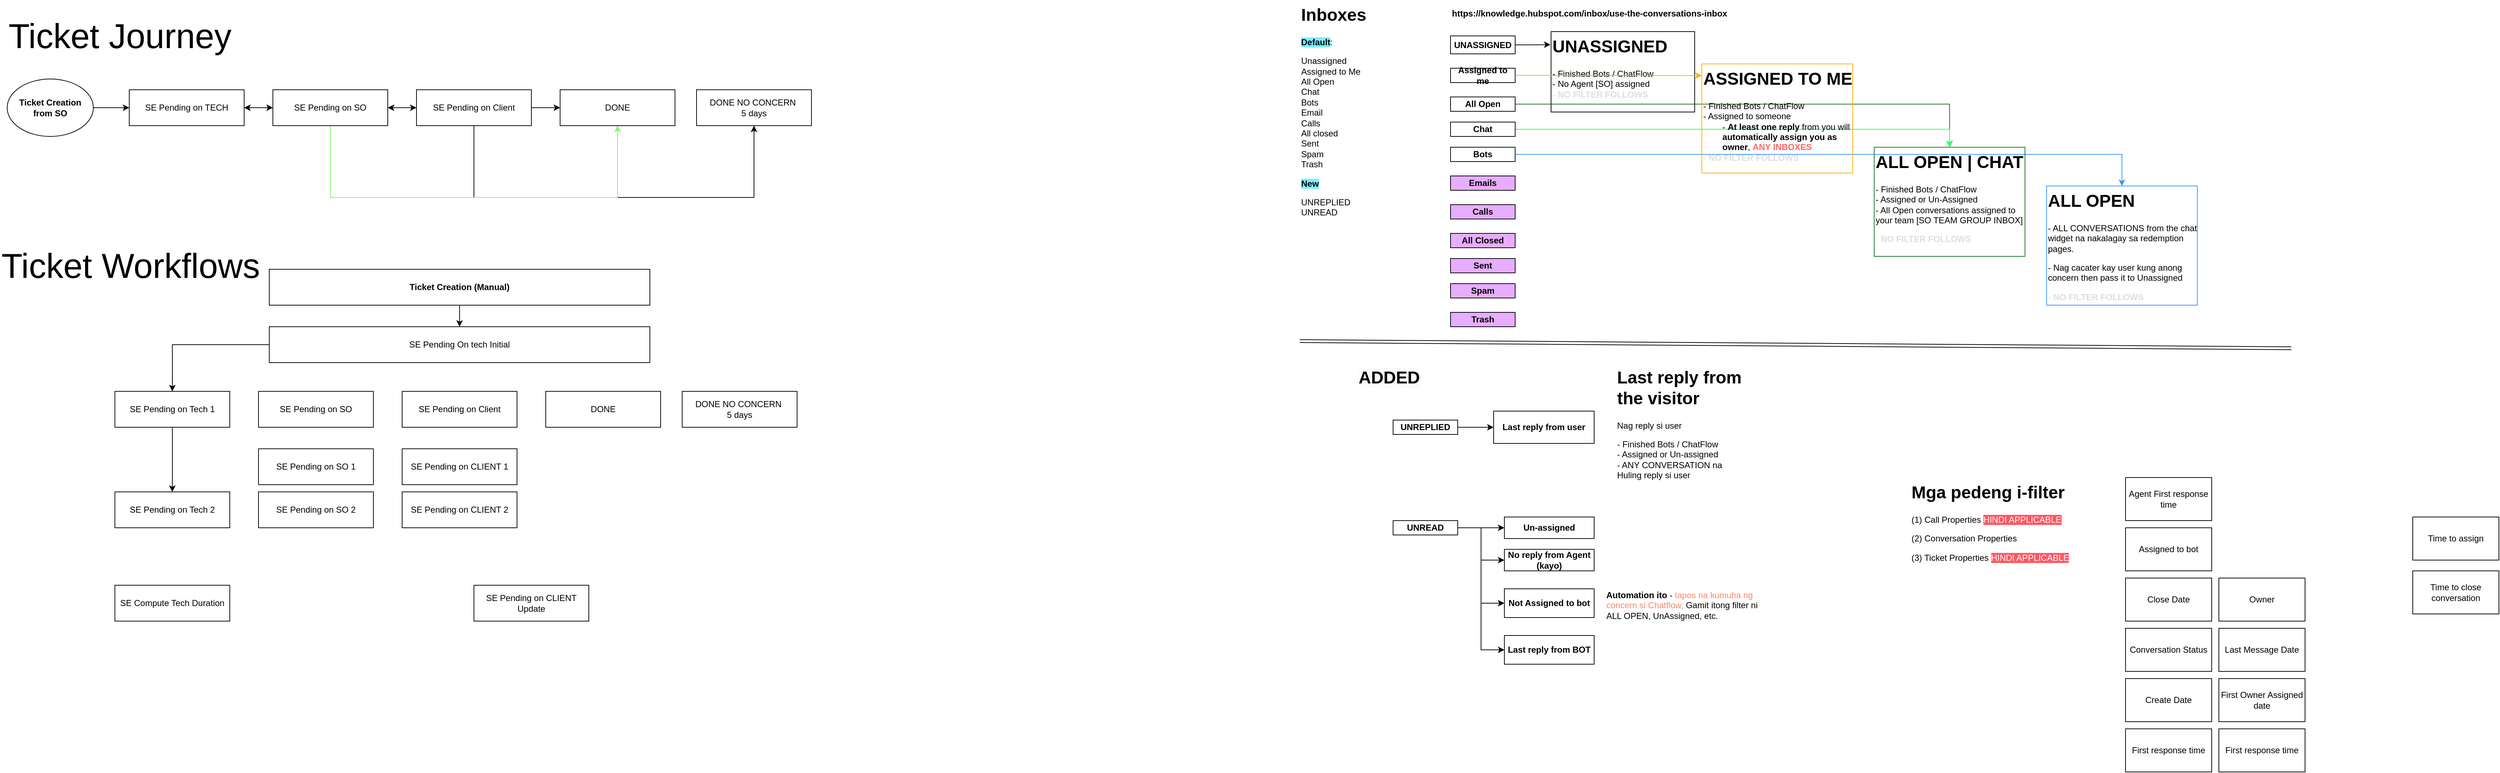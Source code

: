 <mxfile version="24.7.3" type="github">
  <diagram name="Page-1" id="JbbE1pCw-xAGmkVy2RNO">
    <mxGraphModel dx="3170" dy="987" grid="1" gridSize="10" guides="1" tooltips="1" connect="1" arrows="1" fold="1" page="1" pageScale="1" pageWidth="850" pageHeight="1100" math="0" shadow="0">
      <root>
        <mxCell id="0" />
        <mxCell id="1" parent="0" />
        <mxCell id="kpAV1-R5DHTqGjA8jZql-6" style="edgeStyle=orthogonalEdgeStyle;rounded=0;orthogonalLoop=1;jettySize=auto;html=1;" parent="1" source="kpAV1-R5DHTqGjA8jZql-1" edge="1">
          <mxGeometry relative="1" as="geometry">
            <mxPoint x="430" y="155" as="targetPoint" />
          </mxGeometry>
        </mxCell>
        <mxCell id="kpAV1-R5DHTqGjA8jZql-10" style="edgeStyle=orthogonalEdgeStyle;rounded=0;orthogonalLoop=1;jettySize=auto;html=1;entryX=0;entryY=0.5;entryDx=0;entryDy=0;" parent="1" source="kpAV1-R5DHTqGjA8jZql-1" target="kpAV1-R5DHTqGjA8jZql-8" edge="1">
          <mxGeometry relative="1" as="geometry" />
        </mxCell>
        <mxCell id="kpAV1-R5DHTqGjA8jZql-11" style="edgeStyle=orthogonalEdgeStyle;rounded=0;orthogonalLoop=1;jettySize=auto;html=1;entryX=0.5;entryY=1;entryDx=0;entryDy=0;" parent="1" source="kpAV1-R5DHTqGjA8jZql-1" target="kpAV1-R5DHTqGjA8jZql-9" edge="1">
          <mxGeometry relative="1" as="geometry">
            <Array as="points">
              <mxPoint x="550" y="280" />
              <mxPoint x="940" y="280" />
            </Array>
          </mxGeometry>
        </mxCell>
        <mxCell id="kpAV1-R5DHTqGjA8jZql-1" value="SE Pending on Client" style="rounded=0;whiteSpace=wrap;html=1;" parent="1" vertex="1">
          <mxGeometry x="470" y="130" width="160" height="50" as="geometry" />
        </mxCell>
        <mxCell id="kpAV1-R5DHTqGjA8jZql-4" style="edgeStyle=orthogonalEdgeStyle;rounded=0;orthogonalLoop=1;jettySize=auto;html=1;entryX=0;entryY=0.5;entryDx=0;entryDy=0;" parent="1" source="kpAV1-R5DHTqGjA8jZql-2" target="kpAV1-R5DHTqGjA8jZql-3" edge="1">
          <mxGeometry relative="1" as="geometry" />
        </mxCell>
        <mxCell id="kpAV1-R5DHTqGjA8jZql-2" value="SE Pending on TECH" style="rounded=0;whiteSpace=wrap;html=1;" parent="1" vertex="1">
          <mxGeometry x="70" y="130" width="160" height="50" as="geometry" />
        </mxCell>
        <mxCell id="kpAV1-R5DHTqGjA8jZql-5" style="edgeStyle=orthogonalEdgeStyle;rounded=0;orthogonalLoop=1;jettySize=auto;html=1;" parent="1" source="kpAV1-R5DHTqGjA8jZql-3" target="kpAV1-R5DHTqGjA8jZql-1" edge="1">
          <mxGeometry relative="1" as="geometry" />
        </mxCell>
        <mxCell id="kpAV1-R5DHTqGjA8jZql-7" style="edgeStyle=orthogonalEdgeStyle;rounded=0;orthogonalLoop=1;jettySize=auto;html=1;" parent="1" source="kpAV1-R5DHTqGjA8jZql-3" target="kpAV1-R5DHTqGjA8jZql-2" edge="1">
          <mxGeometry relative="1" as="geometry" />
        </mxCell>
        <mxCell id="kpAV1-R5DHTqGjA8jZql-12" style="edgeStyle=orthogonalEdgeStyle;rounded=0;orthogonalLoop=1;jettySize=auto;html=1;entryX=0.5;entryY=1;entryDx=0;entryDy=0;exitX=0.5;exitY=1;exitDx=0;exitDy=0;strokeColor=#76FF61;" parent="1" source="kpAV1-R5DHTqGjA8jZql-3" target="kpAV1-R5DHTqGjA8jZql-8" edge="1">
          <mxGeometry relative="1" as="geometry">
            <Array as="points">
              <mxPoint x="350" y="280" />
              <mxPoint x="750" y="280" />
            </Array>
          </mxGeometry>
        </mxCell>
        <mxCell id="kpAV1-R5DHTqGjA8jZql-3" value="SE Pending on SO" style="rounded=0;whiteSpace=wrap;html=1;" parent="1" vertex="1">
          <mxGeometry x="270" y="130" width="160" height="50" as="geometry" />
        </mxCell>
        <mxCell id="kpAV1-R5DHTqGjA8jZql-8" value="DONE" style="rounded=0;whiteSpace=wrap;html=1;" parent="1" vertex="1">
          <mxGeometry x="670" y="130" width="160" height="50" as="geometry" />
        </mxCell>
        <mxCell id="kpAV1-R5DHTqGjA8jZql-9" value="DONE NO CONCERN&amp;nbsp;&lt;div&gt;5 days&lt;/div&gt;" style="rounded=0;whiteSpace=wrap;html=1;" parent="1" vertex="1">
          <mxGeometry x="860" y="130" width="160" height="50" as="geometry" />
        </mxCell>
        <mxCell id="kpAV1-R5DHTqGjA8jZql-14" value="&lt;span style=&quot;font-size: 48px;&quot;&gt;Ticket Journey&lt;/span&gt;" style="text;html=1;align=left;verticalAlign=middle;whiteSpace=wrap;rounded=0;" parent="1" vertex="1">
          <mxGeometry x="-100" y="10" width="460" height="90" as="geometry" />
        </mxCell>
        <mxCell id="kpAV1-R5DHTqGjA8jZql-16" style="edgeStyle=orthogonalEdgeStyle;rounded=0;orthogonalLoop=1;jettySize=auto;html=1;entryX=0;entryY=0.5;entryDx=0;entryDy=0;" parent="1" source="kpAV1-R5DHTqGjA8jZql-15" target="kpAV1-R5DHTqGjA8jZql-2" edge="1">
          <mxGeometry relative="1" as="geometry" />
        </mxCell>
        <mxCell id="kpAV1-R5DHTqGjA8jZql-15" value="Ticket Creation&lt;div&gt;from SO&lt;/div&gt;" style="ellipse;whiteSpace=wrap;html=1;fontStyle=1" parent="1" vertex="1">
          <mxGeometry x="-100" y="115" width="120" height="80" as="geometry" />
        </mxCell>
        <mxCell id="kpAV1-R5DHTqGjA8jZql-17" value="SE Pending on Client" style="rounded=0;whiteSpace=wrap;html=1;" parent="1" vertex="1">
          <mxGeometry x="450" y="550" width="160" height="50" as="geometry" />
        </mxCell>
        <mxCell id="kpAV1-R5DHTqGjA8jZql-19" value="SE Pending on SO" style="rounded=0;whiteSpace=wrap;html=1;" parent="1" vertex="1">
          <mxGeometry x="250" y="550" width="160" height="50" as="geometry" />
        </mxCell>
        <mxCell id="kpAV1-R5DHTqGjA8jZql-20" value="DONE" style="rounded=0;whiteSpace=wrap;html=1;" parent="1" vertex="1">
          <mxGeometry x="650" y="550" width="160" height="50" as="geometry" />
        </mxCell>
        <mxCell id="kpAV1-R5DHTqGjA8jZql-21" value="DONE NO CONCERN&amp;nbsp;&lt;div&gt;5 days&lt;/div&gt;" style="rounded=0;whiteSpace=wrap;html=1;" parent="1" vertex="1">
          <mxGeometry x="840" y="550" width="160" height="50" as="geometry" />
        </mxCell>
        <mxCell id="kpAV1-R5DHTqGjA8jZql-23" value="&lt;span style=&quot;font-size: 48px;&quot;&gt;Ticket Workflows&lt;/span&gt;" style="text;html=1;align=left;verticalAlign=middle;whiteSpace=wrap;rounded=0;" parent="1" vertex="1">
          <mxGeometry x="-110" y="330" width="460" height="90" as="geometry" />
        </mxCell>
        <mxCell id="kpAV1-R5DHTqGjA8jZql-25" style="edgeStyle=orthogonalEdgeStyle;rounded=0;orthogonalLoop=1;jettySize=auto;html=1;entryX=0.5;entryY=0;entryDx=0;entryDy=0;" parent="1" source="kpAV1-R5DHTqGjA8jZql-24" target="kpAV1-R5DHTqGjA8jZql-29" edge="1">
          <mxGeometry relative="1" as="geometry">
            <mxPoint x="130" y="550" as="targetPoint" />
          </mxGeometry>
        </mxCell>
        <mxCell id="kpAV1-R5DHTqGjA8jZql-24" value="SE Pending On tech Initial" style="rounded=0;whiteSpace=wrap;html=1;" parent="1" vertex="1">
          <mxGeometry x="265" y="460" width="530" height="50" as="geometry" />
        </mxCell>
        <mxCell id="kpAV1-R5DHTqGjA8jZql-27" style="edgeStyle=orthogonalEdgeStyle;rounded=0;orthogonalLoop=1;jettySize=auto;html=1;" parent="1" source="kpAV1-R5DHTqGjA8jZql-26" target="kpAV1-R5DHTqGjA8jZql-24" edge="1">
          <mxGeometry relative="1" as="geometry" />
        </mxCell>
        <mxCell id="kpAV1-R5DHTqGjA8jZql-26" value="Ticket Creation (Manual)" style="rounded=0;whiteSpace=wrap;html=1;fontStyle=1" parent="1" vertex="1">
          <mxGeometry x="265" y="380" width="530" height="50" as="geometry" />
        </mxCell>
        <mxCell id="kpAV1-R5DHTqGjA8jZql-28" value="SE Compute Tech Duration" style="rounded=0;whiteSpace=wrap;html=1;" parent="1" vertex="1">
          <mxGeometry x="50" y="820" width="160" height="50" as="geometry" />
        </mxCell>
        <mxCell id="kpAV1-R5DHTqGjA8jZql-36" style="edgeStyle=orthogonalEdgeStyle;rounded=0;orthogonalLoop=1;jettySize=auto;html=1;entryX=0.5;entryY=0;entryDx=0;entryDy=0;" parent="1" source="kpAV1-R5DHTqGjA8jZql-29" target="kpAV1-R5DHTqGjA8jZql-30" edge="1">
          <mxGeometry relative="1" as="geometry" />
        </mxCell>
        <mxCell id="kpAV1-R5DHTqGjA8jZql-29" value="SE Pending on Tech 1" style="rounded=0;whiteSpace=wrap;html=1;" parent="1" vertex="1">
          <mxGeometry x="50" y="550" width="160" height="50" as="geometry" />
        </mxCell>
        <mxCell id="kpAV1-R5DHTqGjA8jZql-30" value="SE Pending on Tech 2" style="rounded=0;whiteSpace=wrap;html=1;" parent="1" vertex="1">
          <mxGeometry x="50" y="690" width="160" height="50" as="geometry" />
        </mxCell>
        <mxCell id="kpAV1-R5DHTqGjA8jZql-31" value="SE Pending on SO 1" style="rounded=0;whiteSpace=wrap;html=1;" parent="1" vertex="1">
          <mxGeometry x="250" y="630" width="160" height="50" as="geometry" />
        </mxCell>
        <mxCell id="kpAV1-R5DHTqGjA8jZql-32" value="SE Pending on SO 2" style="rounded=0;whiteSpace=wrap;html=1;" parent="1" vertex="1">
          <mxGeometry x="250" y="690" width="160" height="50" as="geometry" />
        </mxCell>
        <mxCell id="kpAV1-R5DHTqGjA8jZql-33" value="SE Pending on CLIENT 1" style="rounded=0;whiteSpace=wrap;html=1;" parent="1" vertex="1">
          <mxGeometry x="450" y="630" width="160" height="50" as="geometry" />
        </mxCell>
        <mxCell id="kpAV1-R5DHTqGjA8jZql-34" value="SE Pending on CLIENT 2" style="rounded=0;whiteSpace=wrap;html=1;" parent="1" vertex="1">
          <mxGeometry x="450" y="690" width="160" height="50" as="geometry" />
        </mxCell>
        <mxCell id="kpAV1-R5DHTqGjA8jZql-35" value="SE Pending on CLIENT Update" style="rounded=0;whiteSpace=wrap;html=1;" parent="1" vertex="1">
          <mxGeometry x="550" y="820" width="160" height="50" as="geometry" />
        </mxCell>
        <mxCell id="uVT6m7janbxlS1u9wopa-1" value="&lt;h1 style=&quot;margin-top: 0px;&quot;&gt;Inboxes&lt;/h1&gt;&lt;p&gt;&lt;b style=&quot;background-color: rgb(122, 242, 255);&quot;&gt;Default&lt;/b&gt;:&lt;/p&gt;&lt;p&gt;Unassigned&lt;br&gt;&lt;span style=&quot;background-color: initial;&quot;&gt;Assigned to Me&lt;br&gt;&lt;/span&gt;&lt;span style=&quot;background-color: initial;&quot;&gt;All Open&lt;br&gt;&lt;/span&gt;&lt;span style=&quot;background-color: initial;&quot;&gt;Chat&lt;br&gt;&lt;/span&gt;&lt;span style=&quot;background-color: initial;&quot;&gt;Bots&lt;br&gt;Email&lt;br&gt;Calls&lt;br&gt;All closed&lt;br&gt;Sent&lt;br&gt;Spam&lt;br&gt;Trash&lt;/span&gt;&lt;/p&gt;&lt;p&gt;&lt;b style=&quot;background-color: rgb(122, 242, 255);&quot;&gt;New&lt;/b&gt;&lt;/p&gt;&lt;p&gt;&lt;span style=&quot;background-color: initial;&quot;&gt;UNREPLIED&lt;br&gt;&lt;/span&gt;&lt;span style=&quot;background-color: initial;&quot;&gt;UNREAD&lt;/span&gt;&lt;/p&gt;&lt;p&gt;&lt;br&gt;&lt;/p&gt;" style="text;html=1;whiteSpace=wrap;overflow=hidden;rounded=0;" vertex="1" parent="1">
          <mxGeometry x="1700" y="5" width="130" height="330" as="geometry" />
        </mxCell>
        <mxCell id="uVT6m7janbxlS1u9wopa-3" value="UNASSIGNED" style="rounded=0;whiteSpace=wrap;html=1;fontStyle=1" vertex="1" parent="1">
          <mxGeometry x="1910" y="55" width="90" height="25" as="geometry" />
        </mxCell>
        <mxCell id="uVT6m7janbxlS1u9wopa-4" value="Assigned to me" style="rounded=0;whiteSpace=wrap;html=1;fontStyle=1" vertex="1" parent="1">
          <mxGeometry x="1910" y="100" width="90" height="20" as="geometry" />
        </mxCell>
        <mxCell id="uVT6m7janbxlS1u9wopa-22" style="edgeStyle=orthogonalEdgeStyle;rounded=0;orthogonalLoop=1;jettySize=auto;html=1;strokeColor=#18732A;" edge="1" parent="1" source="uVT6m7janbxlS1u9wopa-5" target="uVT6m7janbxlS1u9wopa-21">
          <mxGeometry relative="1" as="geometry" />
        </mxCell>
        <mxCell id="uVT6m7janbxlS1u9wopa-5" value="All Open" style="rounded=0;whiteSpace=wrap;html=1;fontStyle=1" vertex="1" parent="1">
          <mxGeometry x="1910" y="140" width="90" height="20" as="geometry" />
        </mxCell>
        <mxCell id="uVT6m7janbxlS1u9wopa-23" style="edgeStyle=orthogonalEdgeStyle;rounded=0;orthogonalLoop=1;jettySize=auto;html=1;entryX=0.5;entryY=0;entryDx=0;entryDy=0;strokeColor=#2BFF6B;" edge="1" parent="1" source="uVT6m7janbxlS1u9wopa-6" target="uVT6m7janbxlS1u9wopa-21">
          <mxGeometry relative="1" as="geometry" />
        </mxCell>
        <mxCell id="uVT6m7janbxlS1u9wopa-6" value="Chat" style="rounded=0;whiteSpace=wrap;html=1;fontStyle=1" vertex="1" parent="1">
          <mxGeometry x="1910" y="175" width="90" height="20" as="geometry" />
        </mxCell>
        <mxCell id="uVT6m7janbxlS1u9wopa-7" value="&lt;h1 style=&quot;margin-top: 0px;&quot;&gt;UNASSIGNED&lt;/h1&gt;&lt;p&gt;- Finished Bots / ChatFlow&lt;br&gt;- No Agent [SO] assigned&lt;br&gt;&lt;font color=&quot;#dedede&quot;&gt;- &lt;b&gt;NO FILTER FOLLOWS&lt;/b&gt;&lt;/font&gt;&lt;/p&gt;&lt;p&gt;&lt;br&gt;&lt;/p&gt;" style="text;html=1;whiteSpace=wrap;overflow=hidden;rounded=0;strokeColor=#000000;" vertex="1" parent="1">
          <mxGeometry x="2050" y="49" width="200" height="112" as="geometry" />
        </mxCell>
        <mxCell id="uVT6m7janbxlS1u9wopa-9" style="edgeStyle=orthogonalEdgeStyle;rounded=0;orthogonalLoop=1;jettySize=auto;html=1;entryX=-0.004;entryY=0.162;entryDx=0;entryDy=0;entryPerimeter=0;" edge="1" parent="1" source="uVT6m7janbxlS1u9wopa-3" target="uVT6m7janbxlS1u9wopa-7">
          <mxGeometry relative="1" as="geometry" />
        </mxCell>
        <mxCell id="uVT6m7janbxlS1u9wopa-25" style="edgeStyle=orthogonalEdgeStyle;rounded=0;orthogonalLoop=1;jettySize=auto;html=1;entryX=0.5;entryY=0;entryDx=0;entryDy=0;strokeColor=#3694FF;" edge="1" parent="1" source="uVT6m7janbxlS1u9wopa-10" target="uVT6m7janbxlS1u9wopa-24">
          <mxGeometry relative="1" as="geometry" />
        </mxCell>
        <mxCell id="uVT6m7janbxlS1u9wopa-10" value="Bots" style="rounded=0;whiteSpace=wrap;html=1;fontStyle=1" vertex="1" parent="1">
          <mxGeometry x="1910" y="210" width="90" height="20" as="geometry" />
        </mxCell>
        <mxCell id="uVT6m7janbxlS1u9wopa-11" value="Emails" style="rounded=0;whiteSpace=wrap;html=1;fontStyle=1;fillColor=#E7ADFF;" vertex="1" parent="1">
          <mxGeometry x="1910" y="250" width="90" height="20" as="geometry" />
        </mxCell>
        <mxCell id="uVT6m7janbxlS1u9wopa-12" value="Calls" style="rounded=0;whiteSpace=wrap;html=1;fontStyle=1;fillColor=#E7ADFF;" vertex="1" parent="1">
          <mxGeometry x="1910" y="290" width="90" height="20" as="geometry" />
        </mxCell>
        <mxCell id="uVT6m7janbxlS1u9wopa-13" value="All Closed" style="rounded=0;whiteSpace=wrap;html=1;fontStyle=1;fillColor=#E7ADFF;" vertex="1" parent="1">
          <mxGeometry x="1910" y="330" width="90" height="20" as="geometry" />
        </mxCell>
        <mxCell id="uVT6m7janbxlS1u9wopa-14" value="Sent" style="rounded=0;whiteSpace=wrap;html=1;fontStyle=1;fillColor=#E7ADFF;" vertex="1" parent="1">
          <mxGeometry x="1910" y="365" width="90" height="20" as="geometry" />
        </mxCell>
        <mxCell id="uVT6m7janbxlS1u9wopa-15" value="Spam" style="rounded=0;whiteSpace=wrap;html=1;fontStyle=1;fillColor=#E7ADFF;" vertex="1" parent="1">
          <mxGeometry x="1910" y="400" width="90" height="20" as="geometry" />
        </mxCell>
        <mxCell id="uVT6m7janbxlS1u9wopa-16" value="Trash" style="rounded=0;whiteSpace=wrap;html=1;fontStyle=1;fillColor=#E7ADFF;" vertex="1" parent="1">
          <mxGeometry x="1910" y="440" width="90" height="20" as="geometry" />
        </mxCell>
        <UserObject label="https://knowledge.hubspot.com/inbox/use-the-conversations-inbox" link="https://knowledge.hubspot.com/inbox/use-the-conversations-inbox" id="uVT6m7janbxlS1u9wopa-17">
          <mxCell style="text;whiteSpace=wrap;fontStyle=1" vertex="1" parent="1">
            <mxGeometry x="1910" y="10" width="390" height="20" as="geometry" />
          </mxCell>
        </UserObject>
        <mxCell id="uVT6m7janbxlS1u9wopa-18" value="&lt;h1 style=&quot;margin-top: 0px;&quot;&gt;ASSIGNED TO ME&lt;/h1&gt;&lt;p&gt;- Finished Bots / ChatFlow&lt;br&gt;- Assigned to someone&lt;br&gt;&lt;span style=&quot;white-space: pre;&quot;&gt;&#x9;&lt;/span&gt;- &lt;b&gt;At least one reply&lt;/b&gt; from you will &lt;span style=&quot;white-space: pre;&quot;&gt;&#x9;&lt;/span&gt;&lt;b&gt;automatically assign you as &lt;span style=&quot;white-space: pre;&quot;&gt;&#x9;&lt;/span&gt;owner&lt;/b&gt;, &lt;b&gt;&lt;font color=&quot;#ff6666&quot;&gt;ANY INBOXES&lt;/font&gt;&lt;/b&gt;&lt;br&gt;&lt;span style=&quot;color: rgb(222, 222, 222); background-color: initial;&quot;&gt;-&amp;nbsp;&lt;/span&gt;&lt;b style=&quot;color: rgb(222, 222, 222); background-color: initial;&quot;&gt;NO FILTER FOLLOWS&lt;/b&gt;&lt;br&gt;&lt;/p&gt;&lt;p&gt;&lt;br&gt;&lt;/p&gt;" style="text;html=1;whiteSpace=wrap;overflow=hidden;rounded=0;strokeColor=#FFAF0F;" vertex="1" parent="1">
          <mxGeometry x="2260" y="94" width="210" height="152" as="geometry" />
        </mxCell>
        <mxCell id="uVT6m7janbxlS1u9wopa-19" style="edgeStyle=orthogonalEdgeStyle;rounded=0;orthogonalLoop=1;jettySize=auto;html=1;entryX=0;entryY=0.107;entryDx=0;entryDy=0;entryPerimeter=0;strokeColor=#FFAF0F;" edge="1" parent="1" source="uVT6m7janbxlS1u9wopa-4" target="uVT6m7janbxlS1u9wopa-18">
          <mxGeometry relative="1" as="geometry" />
        </mxCell>
        <mxCell id="uVT6m7janbxlS1u9wopa-21" value="&lt;h1 style=&quot;margin-top: 0px;&quot;&gt;ALL OPEN | CHAT&lt;/h1&gt;&lt;p&gt;- Finished Bots / ChatFlow&lt;br&gt;- Assigned or Un-Assigned&lt;br&gt;- All Open conversations assigned to your team [SO TEAM GROUP INBOX]&lt;/p&gt;&lt;p&gt;&lt;span style=&quot;color: rgb(222, 222, 222); background-color: initial;&quot;&gt;-&amp;nbsp;&lt;/span&gt;&lt;b style=&quot;color: rgb(222, 222, 222); background-color: initial;&quot;&gt;NO FILTER FOLLOWS&lt;/b&gt;&lt;br&gt;&lt;/p&gt;&lt;p&gt;&lt;br&gt;&lt;/p&gt;" style="text;html=1;whiteSpace=wrap;overflow=hidden;rounded=0;strokeColor=#18732A;" vertex="1" parent="1">
          <mxGeometry x="2500" y="210" width="210" height="152" as="geometry" />
        </mxCell>
        <mxCell id="uVT6m7janbxlS1u9wopa-24" value="&lt;h1 style=&quot;margin-top: 0px;&quot;&gt;ALL OPEN&lt;/h1&gt;&lt;p&gt;- ALL CONVERSATIONS from the chat widget na nakalagay sa redemption pages.&lt;/p&gt;&lt;p&gt;- Nag cacater kay user kung anong concern then pass it to Unassigned&lt;/p&gt;&lt;p&gt;&lt;span style=&quot;color: rgb(222, 222, 222); background-color: initial;&quot;&gt;-&amp;nbsp;&lt;/span&gt;&lt;b style=&quot;color: rgb(222, 222, 222); background-color: initial;&quot;&gt;NO FILTER FOLLOWS&lt;/b&gt;&lt;br&gt;&lt;/p&gt;&lt;p&gt;&lt;br&gt;&lt;/p&gt;" style="text;html=1;whiteSpace=wrap;overflow=hidden;rounded=0;strokeColor=#3694FF;" vertex="1" parent="1">
          <mxGeometry x="2740" y="264" width="210" height="166" as="geometry" />
        </mxCell>
        <mxCell id="uVT6m7janbxlS1u9wopa-39" value="" style="edgeStyle=orthogonalEdgeStyle;rounded=0;orthogonalLoop=1;jettySize=auto;html=1;" edge="1" parent="1" source="uVT6m7janbxlS1u9wopa-26" target="uVT6m7janbxlS1u9wopa-38">
          <mxGeometry relative="1" as="geometry" />
        </mxCell>
        <mxCell id="uVT6m7janbxlS1u9wopa-41" value="" style="edgeStyle=orthogonalEdgeStyle;rounded=0;orthogonalLoop=1;jettySize=auto;html=1;entryX=0;entryY=0.5;entryDx=0;entryDy=0;" edge="1" parent="1" source="uVT6m7janbxlS1u9wopa-26" target="uVT6m7janbxlS1u9wopa-40">
          <mxGeometry relative="1" as="geometry" />
        </mxCell>
        <mxCell id="uVT6m7janbxlS1u9wopa-48" value="" style="edgeStyle=orthogonalEdgeStyle;rounded=0;orthogonalLoop=1;jettySize=auto;html=1;entryX=0;entryY=0.5;entryDx=0;entryDy=0;" edge="1" parent="1" source="uVT6m7janbxlS1u9wopa-26" target="uVT6m7janbxlS1u9wopa-47">
          <mxGeometry relative="1" as="geometry" />
        </mxCell>
        <mxCell id="uVT6m7janbxlS1u9wopa-55" style="edgeStyle=orthogonalEdgeStyle;rounded=0;orthogonalLoop=1;jettySize=auto;html=1;entryX=0;entryY=0.5;entryDx=0;entryDy=0;" edge="1" parent="1" source="uVT6m7janbxlS1u9wopa-26" target="uVT6m7janbxlS1u9wopa-54">
          <mxGeometry relative="1" as="geometry" />
        </mxCell>
        <mxCell id="uVT6m7janbxlS1u9wopa-26" value="UNREAD" style="rounded=0;whiteSpace=wrap;html=1;fontStyle=1" vertex="1" parent="1">
          <mxGeometry x="1830" y="730" width="90" height="20" as="geometry" />
        </mxCell>
        <mxCell id="uVT6m7janbxlS1u9wopa-35" value="" style="edgeStyle=orthogonalEdgeStyle;rounded=0;orthogonalLoop=1;jettySize=auto;html=1;entryX=0;entryY=0.5;entryDx=0;entryDy=0;" edge="1" parent="1" source="uVT6m7janbxlS1u9wopa-27" target="uVT6m7janbxlS1u9wopa-34">
          <mxGeometry relative="1" as="geometry" />
        </mxCell>
        <mxCell id="uVT6m7janbxlS1u9wopa-27" value="UNREPLIED" style="rounded=0;whiteSpace=wrap;html=1;fontStyle=1" vertex="1" parent="1">
          <mxGeometry x="1830" y="590" width="90" height="20" as="geometry" />
        </mxCell>
        <mxCell id="uVT6m7janbxlS1u9wopa-29" value="&lt;h1 style=&quot;forced-color-adjust: none; color: rgb(0, 0, 0); font-family: Helvetica; font-style: normal; font-variant-ligatures: normal; font-variant-caps: normal; letter-spacing: normal; orphans: 2; text-align: left; text-indent: 0px; text-transform: none; widows: 2; word-spacing: 0px; -webkit-text-stroke-width: 0px; white-space: normal; background-color: rgb(251, 251, 251); text-decoration-thickness: initial; text-decoration-style: initial; text-decoration-color: initial; margin-top: 0px;&quot;&gt;ADDED&lt;/h1&gt;" style="text;whiteSpace=wrap;html=1;" vertex="1" parent="1">
          <mxGeometry x="1780" y="510" width="150" height="70" as="geometry" />
        </mxCell>
        <mxCell id="uVT6m7janbxlS1u9wopa-30" value="" style="shape=link;html=1;rounded=0;" edge="1" parent="1">
          <mxGeometry width="100" relative="1" as="geometry">
            <mxPoint x="1700" y="480" as="sourcePoint" />
            <mxPoint x="3080.889" y="490" as="targetPoint" />
          </mxGeometry>
        </mxCell>
        <mxCell id="uVT6m7janbxlS1u9wopa-34" value="Last reply from user" style="whiteSpace=wrap;html=1;rounded=0;fontStyle=1;" vertex="1" parent="1">
          <mxGeometry x="1970" y="577.5" width="140" height="45" as="geometry" />
        </mxCell>
        <mxCell id="uVT6m7janbxlS1u9wopa-36" value="&lt;h1 style=&quot;margin-top: 0px;&quot;&gt;Last reply from the visitor&lt;/h1&gt;&lt;p&gt;Nag reply si user&lt;/p&gt;&lt;p&gt;-&amp;nbsp;&lt;span style=&quot;background-color: initial;&quot;&gt;Finished Bots / ChatFlow&lt;br&gt;&lt;/span&gt;&lt;span style=&quot;background-color: initial;&quot;&gt;- Assigned or Un-assigned&lt;br&gt;- ANY CONVERSATION na Huling reply si user&lt;/span&gt;&lt;/p&gt;" style="text;html=1;whiteSpace=wrap;overflow=hidden;rounded=0;" vertex="1" parent="1">
          <mxGeometry x="2140" y="510" width="180" height="170" as="geometry" />
        </mxCell>
        <mxCell id="uVT6m7janbxlS1u9wopa-38" value="Un-assigned" style="whiteSpace=wrap;html=1;rounded=0;fontStyle=1;" vertex="1" parent="1">
          <mxGeometry x="1985" y="725" width="125" height="30" as="geometry" />
        </mxCell>
        <mxCell id="uVT6m7janbxlS1u9wopa-40" value="No reply from Agent (kayo)" style="whiteSpace=wrap;html=1;rounded=0;fontStyle=1;" vertex="1" parent="1">
          <mxGeometry x="1985" y="770" width="125" height="30" as="geometry" />
        </mxCell>
        <mxCell id="uVT6m7janbxlS1u9wopa-47" value="Not Assigned to bot" style="whiteSpace=wrap;html=1;rounded=0;fontStyle=1;" vertex="1" parent="1">
          <mxGeometry x="1985" y="825" width="125" height="40" as="geometry" />
        </mxCell>
        <mxCell id="uVT6m7janbxlS1u9wopa-53" value="&lt;h1 style=&quot;margin-top: 0px;&quot;&gt;&lt;br&gt;&lt;/h1&gt;&lt;p&gt;&lt;span style=&quot;background-color: initial;&quot;&gt;&lt;b&gt;Automation ito &lt;/b&gt;- &lt;font color=&quot;#ff8769&quot;&gt;tapos na kumuha ng concern si Chatflow,&lt;/font&gt; Gamit itong filter ni ALL OPEN, UnAssigned, etc.&lt;/span&gt;&lt;/p&gt;" style="text;html=1;whiteSpace=wrap;overflow=hidden;rounded=0;" vertex="1" parent="1">
          <mxGeometry x="2125" y="775" width="215" height="95" as="geometry" />
        </mxCell>
        <mxCell id="uVT6m7janbxlS1u9wopa-54" value="Last reply from BOT" style="whiteSpace=wrap;html=1;rounded=0;fontStyle=1;" vertex="1" parent="1">
          <mxGeometry x="1985" y="890" width="125" height="40" as="geometry" />
        </mxCell>
        <mxCell id="uVT6m7janbxlS1u9wopa-58" value="&lt;h1 style=&quot;margin-top: 0px;&quot;&gt;Mga pedeng i-filter&lt;/h1&gt;&lt;p&gt;(1) Call Properties &lt;span style=&quot;background-color: rgb(255, 87, 98);&quot;&gt;&lt;font color=&quot;#ffffff&quot;&gt;HINDI APPLICABLE&lt;/font&gt;&lt;/span&gt;&lt;/p&gt;&lt;p&gt;(2) Conversation Properties&lt;/p&gt;&lt;p&gt;(3) Ticket Properties&amp;nbsp;&lt;span style=&quot;background-color: rgb(255, 87, 98); color: rgb(255, 255, 255);&quot;&gt;HINDI APPLICABLE&lt;/span&gt;&lt;/p&gt;" style="text;html=1;whiteSpace=wrap;overflow=hidden;rounded=0;" vertex="1" parent="1">
          <mxGeometry x="2550" y="670" width="330" height="120" as="geometry" />
        </mxCell>
        <mxCell id="uVT6m7janbxlS1u9wopa-59" value="Agent First response time" style="rounded=0;whiteSpace=wrap;html=1;" vertex="1" parent="1">
          <mxGeometry x="2850" y="670" width="120" height="60" as="geometry" />
        </mxCell>
        <mxCell id="uVT6m7janbxlS1u9wopa-60" value="Assigned to bot" style="rounded=0;whiteSpace=wrap;html=1;" vertex="1" parent="1">
          <mxGeometry x="2850" y="740" width="120" height="60" as="geometry" />
        </mxCell>
        <mxCell id="uVT6m7janbxlS1u9wopa-61" value="Close Date" style="rounded=0;whiteSpace=wrap;html=1;" vertex="1" parent="1">
          <mxGeometry x="2850" y="810" width="120" height="60" as="geometry" />
        </mxCell>
        <mxCell id="uVT6m7janbxlS1u9wopa-62" value="Conversation Status" style="rounded=0;whiteSpace=wrap;html=1;" vertex="1" parent="1">
          <mxGeometry x="2850" y="880" width="120" height="60" as="geometry" />
        </mxCell>
        <mxCell id="uVT6m7janbxlS1u9wopa-63" value="Create Date" style="rounded=0;whiteSpace=wrap;html=1;" vertex="1" parent="1">
          <mxGeometry x="2850" y="950" width="120" height="60" as="geometry" />
        </mxCell>
        <mxCell id="uVT6m7janbxlS1u9wopa-64" value="First response time" style="rounded=0;whiteSpace=wrap;html=1;" vertex="1" parent="1">
          <mxGeometry x="2850" y="1020" width="120" height="60" as="geometry" />
        </mxCell>
        <mxCell id="uVT6m7janbxlS1u9wopa-65" value="First response time" style="rounded=0;whiteSpace=wrap;html=1;" vertex="1" parent="1">
          <mxGeometry x="2980" y="1020" width="120" height="60" as="geometry" />
        </mxCell>
        <mxCell id="uVT6m7janbxlS1u9wopa-66" value="First Owner Assigned date" style="rounded=0;whiteSpace=wrap;html=1;" vertex="1" parent="1">
          <mxGeometry x="2980" y="950" width="120" height="60" as="geometry" />
        </mxCell>
        <mxCell id="uVT6m7janbxlS1u9wopa-67" value="Last Message Date" style="rounded=0;whiteSpace=wrap;html=1;" vertex="1" parent="1">
          <mxGeometry x="2980" y="880" width="120" height="60" as="geometry" />
        </mxCell>
        <mxCell id="uVT6m7janbxlS1u9wopa-68" value="Time to close conversation" style="rounded=0;whiteSpace=wrap;html=1;" vertex="1" parent="1">
          <mxGeometry x="3250" y="800" width="120" height="60" as="geometry" />
        </mxCell>
        <mxCell id="uVT6m7janbxlS1u9wopa-69" value="Time to assign" style="rounded=0;whiteSpace=wrap;html=1;" vertex="1" parent="1">
          <mxGeometry x="3250" y="725" width="120" height="60" as="geometry" />
        </mxCell>
        <mxCell id="uVT6m7janbxlS1u9wopa-70" value="Owner" style="rounded=0;whiteSpace=wrap;html=1;" vertex="1" parent="1">
          <mxGeometry x="2980" y="810" width="120" height="60" as="geometry" />
        </mxCell>
      </root>
    </mxGraphModel>
  </diagram>
</mxfile>
